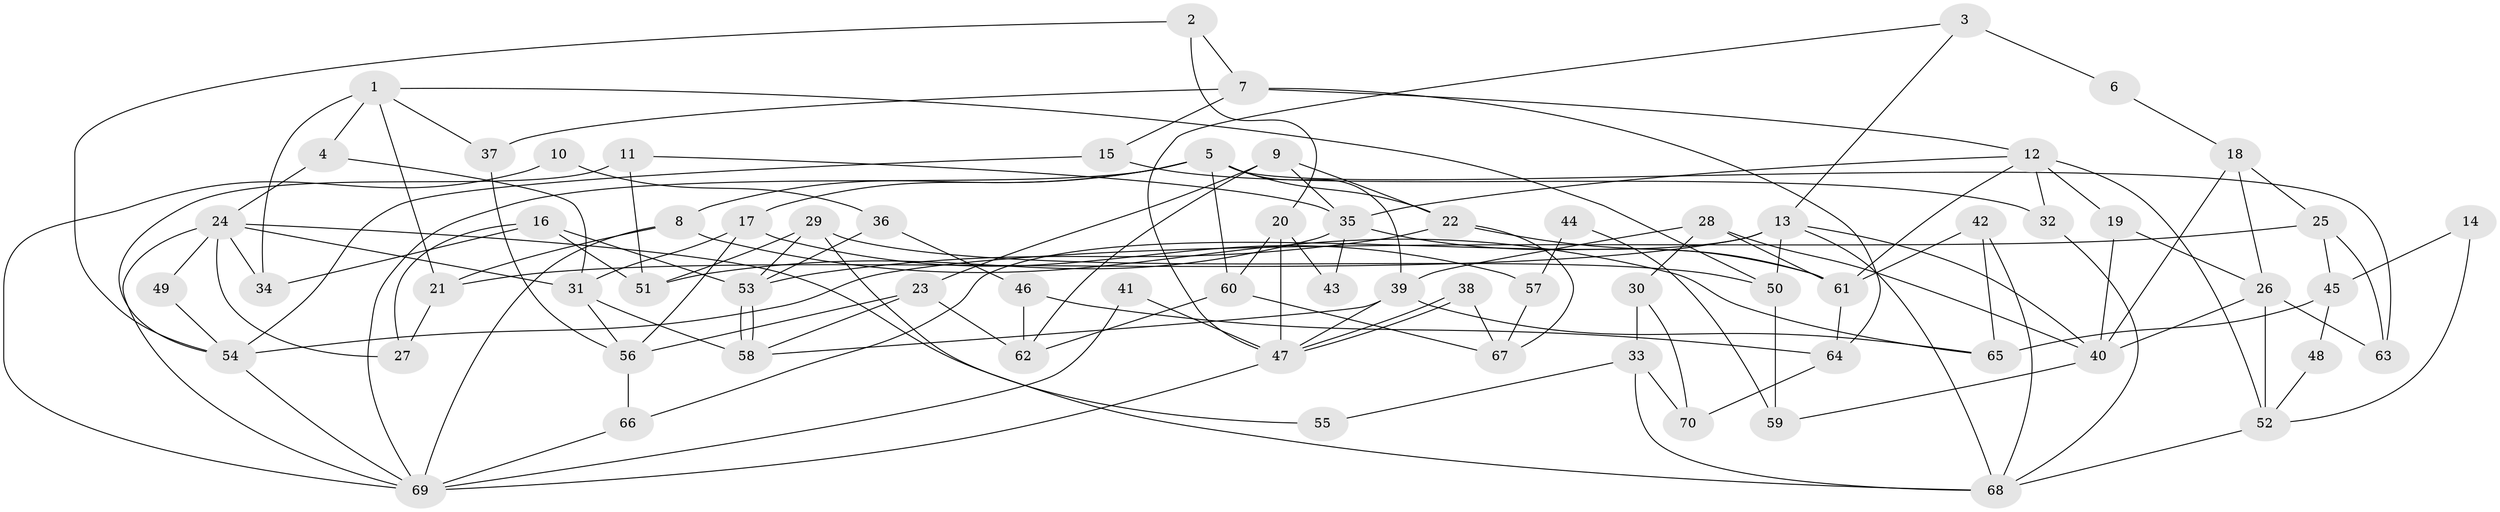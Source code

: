 // coarse degree distribution, {3: 0.17142857142857143, 6: 0.22857142857142856, 7: 0.14285714285714285, 4: 0.08571428571428572, 8: 0.05714285714285714, 9: 0.14285714285714285, 2: 0.11428571428571428, 5: 0.05714285714285714}
// Generated by graph-tools (version 1.1) at 2025/48/03/06/25 01:48:57]
// undirected, 70 vertices, 140 edges
graph export_dot {
graph [start="1"]
  node [color=gray90,style=filled];
  1;
  2;
  3;
  4;
  5;
  6;
  7;
  8;
  9;
  10;
  11;
  12;
  13;
  14;
  15;
  16;
  17;
  18;
  19;
  20;
  21;
  22;
  23;
  24;
  25;
  26;
  27;
  28;
  29;
  30;
  31;
  32;
  33;
  34;
  35;
  36;
  37;
  38;
  39;
  40;
  41;
  42;
  43;
  44;
  45;
  46;
  47;
  48;
  49;
  50;
  51;
  52;
  53;
  54;
  55;
  56;
  57;
  58;
  59;
  60;
  61;
  62;
  63;
  64;
  65;
  66;
  67;
  68;
  69;
  70;
  1 -- 34;
  1 -- 50;
  1 -- 4;
  1 -- 21;
  1 -- 37;
  2 -- 54;
  2 -- 7;
  2 -- 20;
  3 -- 47;
  3 -- 13;
  3 -- 6;
  4 -- 24;
  4 -- 31;
  5 -- 39;
  5 -- 69;
  5 -- 8;
  5 -- 17;
  5 -- 22;
  5 -- 60;
  5 -- 63;
  6 -- 18;
  7 -- 37;
  7 -- 12;
  7 -- 15;
  7 -- 64;
  8 -- 69;
  8 -- 21;
  8 -- 65;
  9 -- 23;
  9 -- 22;
  9 -- 35;
  9 -- 62;
  10 -- 69;
  10 -- 36;
  11 -- 35;
  11 -- 54;
  11 -- 51;
  12 -- 19;
  12 -- 35;
  12 -- 32;
  12 -- 52;
  12 -- 61;
  13 -- 68;
  13 -- 21;
  13 -- 40;
  13 -- 50;
  13 -- 66;
  14 -- 52;
  14 -- 45;
  15 -- 32;
  15 -- 54;
  16 -- 53;
  16 -- 51;
  16 -- 27;
  16 -- 34;
  17 -- 56;
  17 -- 31;
  17 -- 57;
  18 -- 40;
  18 -- 25;
  18 -- 26;
  19 -- 40;
  19 -- 26;
  20 -- 60;
  20 -- 43;
  20 -- 47;
  21 -- 27;
  22 -- 61;
  22 -- 53;
  22 -- 67;
  23 -- 56;
  23 -- 58;
  23 -- 62;
  24 -- 31;
  24 -- 27;
  24 -- 34;
  24 -- 49;
  24 -- 68;
  24 -- 69;
  25 -- 63;
  25 -- 54;
  25 -- 45;
  26 -- 52;
  26 -- 40;
  26 -- 63;
  28 -- 39;
  28 -- 40;
  28 -- 30;
  28 -- 61;
  29 -- 53;
  29 -- 51;
  29 -- 50;
  29 -- 55;
  30 -- 70;
  30 -- 33;
  31 -- 56;
  31 -- 58;
  32 -- 68;
  33 -- 68;
  33 -- 55;
  33 -- 70;
  35 -- 61;
  35 -- 43;
  35 -- 51;
  36 -- 53;
  36 -- 46;
  37 -- 56;
  38 -- 47;
  38 -- 47;
  38 -- 67;
  39 -- 58;
  39 -- 47;
  39 -- 65;
  40 -- 59;
  41 -- 47;
  41 -- 69;
  42 -- 65;
  42 -- 61;
  42 -- 68;
  44 -- 57;
  44 -- 59;
  45 -- 65;
  45 -- 48;
  46 -- 62;
  46 -- 64;
  47 -- 69;
  48 -- 52;
  49 -- 54;
  50 -- 59;
  52 -- 68;
  53 -- 58;
  53 -- 58;
  54 -- 69;
  56 -- 66;
  57 -- 67;
  60 -- 62;
  60 -- 67;
  61 -- 64;
  64 -- 70;
  66 -- 69;
}
